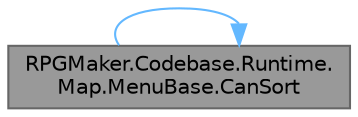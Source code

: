 digraph "RPGMaker.Codebase.Runtime.Map.MenuBase.CanSort"
{
 // LATEX_PDF_SIZE
  bgcolor="transparent";
  edge [fontname=Helvetica,fontsize=10,labelfontname=Helvetica,labelfontsize=10];
  node [fontname=Helvetica,fontsize=10,shape=box,height=0.2,width=0.4];
  rankdir="LR";
  Node1 [id="Node000001",label="RPGMaker.Codebase.Runtime.\lMap.MenuBase.CanSort",height=0.2,width=0.4,color="gray40", fillcolor="grey60", style="filled", fontcolor="black",tooltip="ソート画面が開けるかどうかの更新"];
  Node1 -> Node1 [id="edge1_Node000001_Node000001",color="steelblue1",style="solid",tooltip=" "];
}
